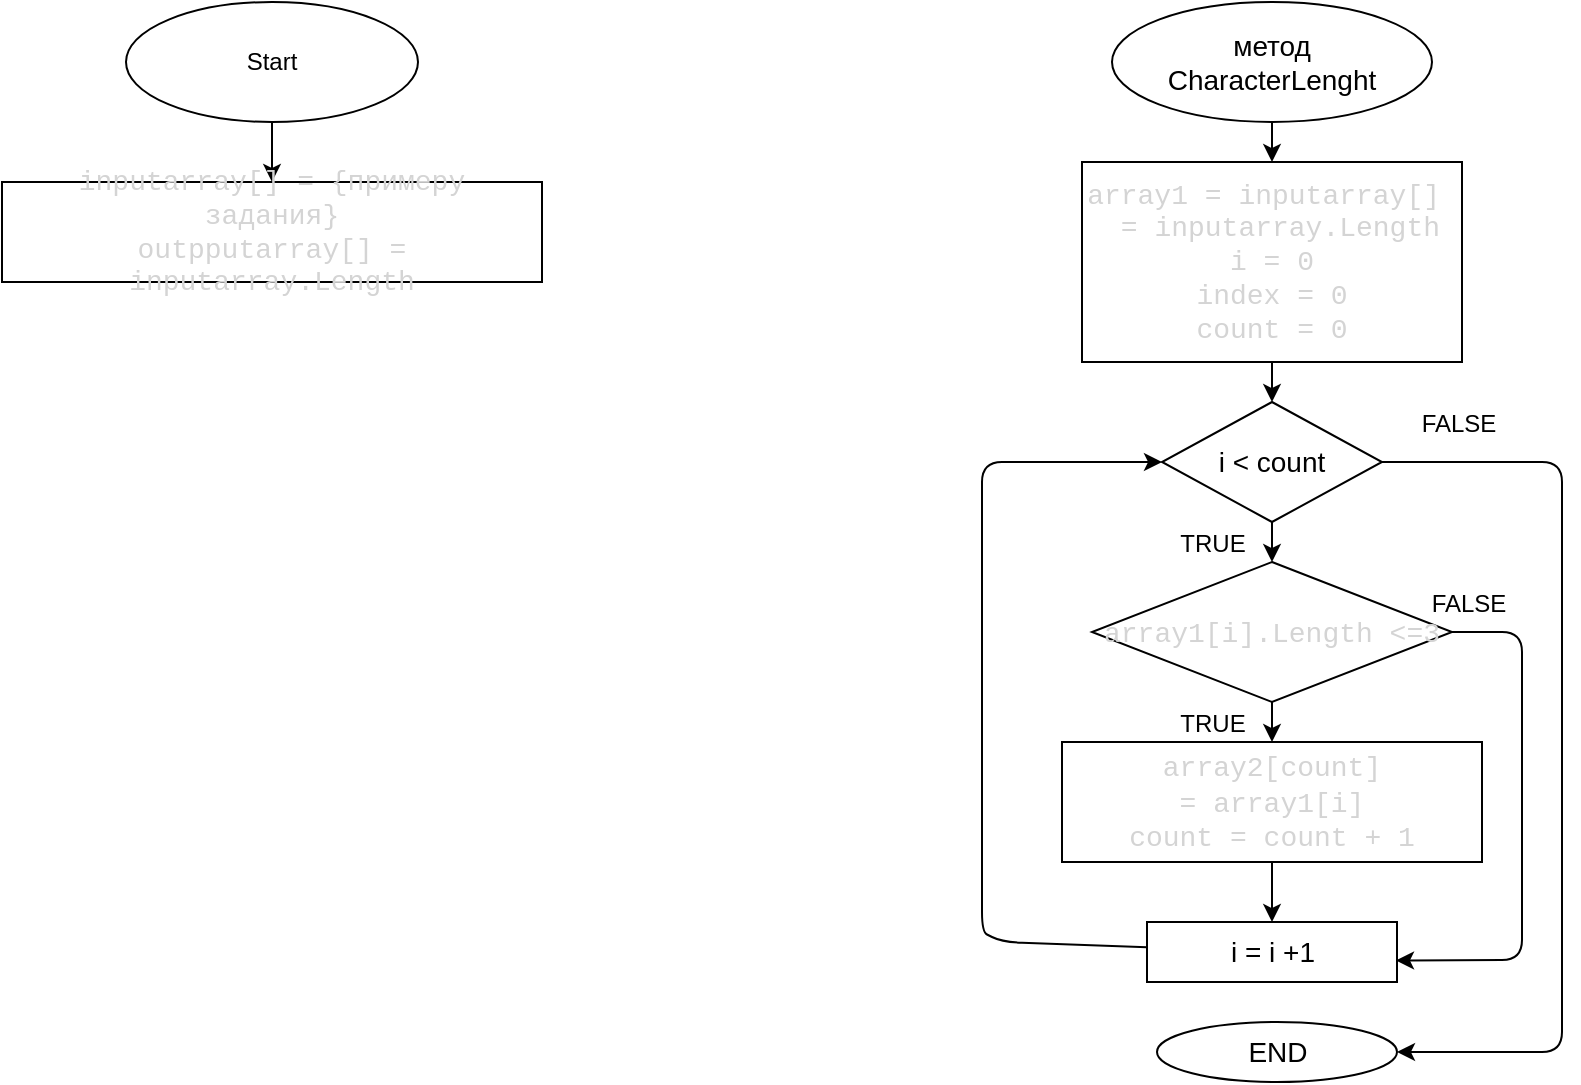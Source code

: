 <mxfile>
    <diagram id="HkoN10MVfY5_M1-_J-7j" name="Страница 1">
        <mxGraphModel dx="674" dy="530" grid="1" gridSize="10" guides="1" tooltips="1" connect="1" arrows="1" fold="1" page="1" pageScale="1" pageWidth="827" pageHeight="1169" math="0" shadow="0">
            <root>
                <mxCell id="0"/>
                <mxCell id="1" parent="0"/>
                <mxCell id="70" value="" style="edgeStyle=none;html=1;" edge="1" parent="1" source="68" target="69">
                    <mxGeometry relative="1" as="geometry"/>
                </mxCell>
                <mxCell id="68" value="Start" style="ellipse;whiteSpace=wrap;html=1;" vertex="1" parent="1">
                    <mxGeometry x="92" y="20" width="146" height="60" as="geometry"/>
                </mxCell>
                <mxCell id="69" value="&lt;div&gt;&lt;span style=&quot;font-size: 14px ; color: rgb(212 , 212 , 212) ; font-family: &amp;#34;consolas&amp;#34; , &amp;#34;courier new&amp;#34; , monospace&quot;&gt;inputarray[] = {примеру задания}&lt;/span&gt;&lt;/div&gt;&lt;div&gt;&lt;span style=&quot;font-size: 14px ; color: rgb(212 , 212 , 212) ; font-family: &amp;#34;consolas&amp;#34; , &amp;#34;courier new&amp;#34; , monospace&quot;&gt;outpputarray[] = inputarray.Length&lt;/span&gt;&lt;/div&gt;" style="whiteSpace=wrap;html=1;align=center;" vertex="1" parent="1">
                    <mxGeometry x="30" y="110" width="270" height="50" as="geometry"/>
                </mxCell>
                <mxCell id="73" value="" style="edgeStyle=none;html=1;fontSize=14;" edge="1" parent="1" source="71" target="72">
                    <mxGeometry relative="1" as="geometry"/>
                </mxCell>
                <mxCell id="71" value="метод&lt;br&gt;CharacterLenght" style="ellipse;whiteSpace=wrap;html=1;fontSize=14;" vertex="1" parent="1">
                    <mxGeometry x="585" y="20" width="160" height="60" as="geometry"/>
                </mxCell>
                <mxCell id="75" value="" style="edgeStyle=none;html=1;fontSize=14;" edge="1" parent="1" source="72" target="74">
                    <mxGeometry relative="1" as="geometry"/>
                </mxCell>
                <mxCell id="72" value="&lt;div style=&quot;font-size: 12px&quot;&gt;&lt;span style=&quot;font-size: 14px ; color: rgb(212 , 212 , 212) ; font-family: &amp;#34;consolas&amp;#34; , &amp;#34;courier new&amp;#34; , monospace&quot;&gt;array1 = inputarray[]&amp;nbsp;&lt;/span&gt;&lt;/div&gt;&lt;div style=&quot;font-size: 12px&quot;&gt;&lt;span style=&quot;font-size: 14px ; color: rgb(212 , 212 , 212) ; font-family: &amp;#34;consolas&amp;#34; , &amp;#34;courier new&amp;#34; , monospace&quot;&gt;&amp;nbsp;= inputarray.Length&lt;/span&gt;&lt;/div&gt;&lt;div style=&quot;font-size: 12px&quot;&gt;&lt;font color=&quot;#d4d4d4&quot; face=&quot;consolas, courier new, monospace&quot;&gt;&lt;span style=&quot;font-size: 14px&quot;&gt;i = 0&lt;/span&gt;&lt;/font&gt;&lt;/div&gt;&lt;div style=&quot;font-size: 12px&quot;&gt;&lt;font color=&quot;#d4d4d4&quot; face=&quot;consolas, courier new, monospace&quot;&gt;&lt;span style=&quot;font-size: 14px&quot;&gt;index = 0&lt;/span&gt;&lt;/font&gt;&lt;/div&gt;&lt;div style=&quot;font-size: 12px&quot;&gt;&lt;font color=&quot;#d4d4d4&quot; face=&quot;consolas, courier new, monospace&quot;&gt;&lt;span style=&quot;font-size: 14px&quot;&gt;count = 0&lt;/span&gt;&lt;/font&gt;&lt;/div&gt;" style="whiteSpace=wrap;html=1;fontSize=14;" vertex="1" parent="1">
                    <mxGeometry x="570" y="100" width="190" height="100" as="geometry"/>
                </mxCell>
                <mxCell id="77" value="" style="edgeStyle=none;html=1;fontSize=14;" edge="1" parent="1" source="74" target="76">
                    <mxGeometry relative="1" as="geometry"/>
                </mxCell>
                <mxCell id="91" value="" style="edgeStyle=none;html=1;fontSize=14;" edge="1" parent="1" source="74" target="90">
                    <mxGeometry relative="1" as="geometry">
                        <Array as="points">
                            <mxPoint x="810" y="250"/>
                            <mxPoint x="810" y="545"/>
                        </Array>
                    </mxGeometry>
                </mxCell>
                <mxCell id="74" value="i &amp;lt; count" style="rhombus;whiteSpace=wrap;html=1;fontSize=14;" vertex="1" parent="1">
                    <mxGeometry x="610" y="220" width="110" height="60" as="geometry"/>
                </mxCell>
                <mxCell id="81" value="" style="edgeStyle=none;html=1;fontSize=14;" edge="1" parent="1" source="76" target="80">
                    <mxGeometry relative="1" as="geometry"/>
                </mxCell>
                <mxCell id="84" style="edgeStyle=none;html=1;exitX=1;exitY=0.5;exitDx=0;exitDy=0;entryX=0.996;entryY=0.642;entryDx=0;entryDy=0;entryPerimeter=0;fontSize=14;startArrow=none;" edge="1" parent="1" source="76" target="82">
                    <mxGeometry relative="1" as="geometry">
                        <Array as="points">
                            <mxPoint x="790" y="335"/>
                            <mxPoint x="790" y="499"/>
                        </Array>
                    </mxGeometry>
                </mxCell>
                <mxCell id="76" value="&lt;span style=&quot;color: rgb(212 , 212 , 212) ; font-family: &amp;#34;consolas&amp;#34; , &amp;#34;courier new&amp;#34; , monospace&quot;&gt;array1[i].Length &amp;lt;=3&lt;/span&gt;" style="rhombus;whiteSpace=wrap;html=1;fontSize=14;" vertex="1" parent="1">
                    <mxGeometry x="575" y="300" width="180" height="70" as="geometry"/>
                </mxCell>
                <mxCell id="83" value="" style="edgeStyle=none;html=1;fontSize=14;" edge="1" parent="1" source="80" target="82">
                    <mxGeometry relative="1" as="geometry"/>
                </mxCell>
                <mxCell id="80" value="&lt;span style=&quot;color: rgb(212 , 212 , 212) ; font-family: &amp;#34;consolas&amp;#34; , &amp;#34;courier new&amp;#34; , monospace&quot;&gt;array2[count] =&amp;nbsp;&lt;/span&gt;&lt;span style=&quot;color: rgb(212 , 212 , 212) ; font-family: &amp;#34;consolas&amp;#34; , &amp;#34;courier new&amp;#34; , monospace&quot;&gt;array1[i]&lt;br&gt;count = count + 1&lt;br&gt;&lt;/span&gt;" style="whiteSpace=wrap;html=1;fontSize=14;" vertex="1" parent="1">
                    <mxGeometry x="560" y="390" width="210" height="60" as="geometry"/>
                </mxCell>
                <mxCell id="89" style="edgeStyle=none;html=1;fontSize=14;entryX=0;entryY=0.5;entryDx=0;entryDy=0;" edge="1" parent="1" source="82" target="74">
                    <mxGeometry relative="1" as="geometry">
                        <mxPoint x="570" y="330" as="targetPoint"/>
                        <Array as="points">
                            <mxPoint x="530" y="490"/>
                            <mxPoint x="520" y="485"/>
                            <mxPoint x="520" y="330"/>
                            <mxPoint x="520" y="250"/>
                        </Array>
                    </mxGeometry>
                </mxCell>
                <mxCell id="82" value="i = i +1" style="whiteSpace=wrap;html=1;fontSize=14;" vertex="1" parent="1">
                    <mxGeometry x="602.5" y="480" width="125" height="30" as="geometry"/>
                </mxCell>
                <mxCell id="85" value="" style="edgeStyle=none;html=1;exitX=1;exitY=0.5;exitDx=0;exitDy=0;fontSize=14;endArrow=none;" edge="1" parent="1" source="76">
                    <mxGeometry relative="1" as="geometry">
                        <mxPoint x="755" y="335" as="sourcePoint"/>
                        <mxPoint x="755" y="335" as="targetPoint"/>
                        <Array as="points"/>
                    </mxGeometry>
                </mxCell>
                <mxCell id="86" value="&lt;font style=&quot;font-size: 12px&quot;&gt;TRUE&lt;/font&gt;" style="text;html=1;align=center;verticalAlign=middle;resizable=0;points=[];autosize=1;strokeColor=none;fillColor=none;fontSize=14;" vertex="1" parent="1">
                    <mxGeometry x="610" y="370" width="50" height="20" as="geometry"/>
                </mxCell>
                <mxCell id="79" value="&lt;font style=&quot;font-size: 12px&quot;&gt;FALSE&lt;/font&gt;" style="text;html=1;align=center;verticalAlign=middle;resizable=0;points=[];autosize=1;strokeColor=none;fillColor=none;fontSize=14;rotation=0;" vertex="1" parent="1">
                    <mxGeometry x="732.5" y="220" width="50" height="20" as="geometry"/>
                </mxCell>
                <mxCell id="90" value="END" style="ellipse;whiteSpace=wrap;html=1;fontSize=14;" vertex="1" parent="1">
                    <mxGeometry x="607.5" y="530" width="120" height="30" as="geometry"/>
                </mxCell>
                <mxCell id="92" value="&lt;font style=&quot;font-size: 12px&quot;&gt;TRUE&lt;/font&gt;" style="text;html=1;align=center;verticalAlign=middle;resizable=0;points=[];autosize=1;strokeColor=none;fillColor=none;fontSize=14;" vertex="1" parent="1">
                    <mxGeometry x="610" y="280" width="50" height="20" as="geometry"/>
                </mxCell>
                <mxCell id="93" value="&lt;font style=&quot;font-size: 12px&quot;&gt;FALSE&lt;/font&gt;" style="text;html=1;align=center;verticalAlign=middle;resizable=0;points=[];autosize=1;strokeColor=none;fillColor=none;fontSize=14;" vertex="1" parent="1">
                    <mxGeometry x="737.5" y="310" width="50" height="20" as="geometry"/>
                </mxCell>
            </root>
        </mxGraphModel>
    </diagram>
</mxfile>